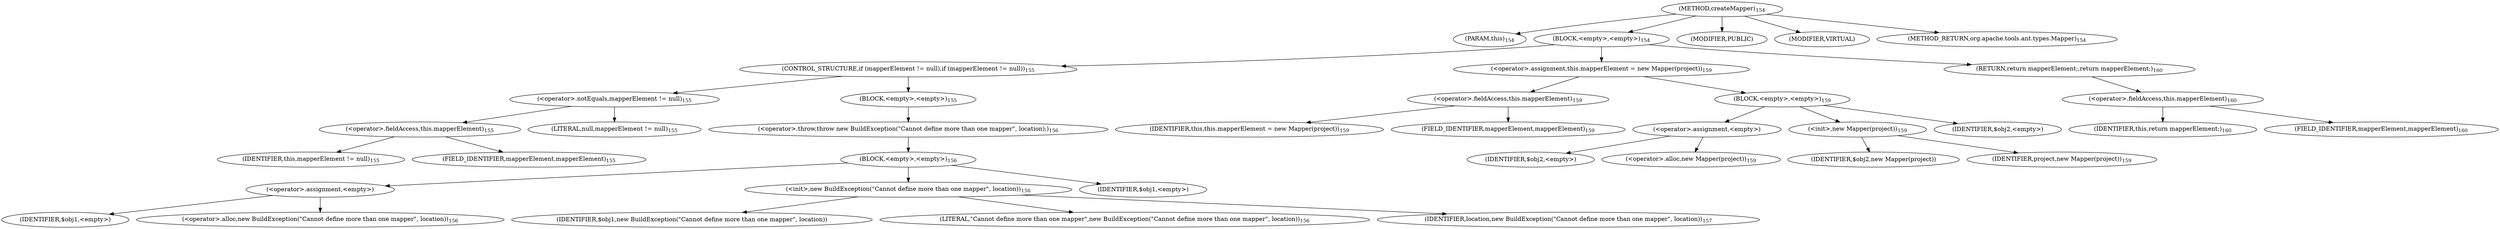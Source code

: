 digraph "createMapper" {  
"122" [label = <(METHOD,createMapper)<SUB>154</SUB>> ]
"123" [label = <(PARAM,this)<SUB>154</SUB>> ]
"124" [label = <(BLOCK,&lt;empty&gt;,&lt;empty&gt;)<SUB>154</SUB>> ]
"125" [label = <(CONTROL_STRUCTURE,if (mapperElement != null),if (mapperElement != null))<SUB>155</SUB>> ]
"126" [label = <(&lt;operator&gt;.notEquals,mapperElement != null)<SUB>155</SUB>> ]
"127" [label = <(&lt;operator&gt;.fieldAccess,this.mapperElement)<SUB>155</SUB>> ]
"128" [label = <(IDENTIFIER,this,mapperElement != null)<SUB>155</SUB>> ]
"129" [label = <(FIELD_IDENTIFIER,mapperElement,mapperElement)<SUB>155</SUB>> ]
"130" [label = <(LITERAL,null,mapperElement != null)<SUB>155</SUB>> ]
"131" [label = <(BLOCK,&lt;empty&gt;,&lt;empty&gt;)<SUB>155</SUB>> ]
"132" [label = <(&lt;operator&gt;.throw,throw new BuildException(&quot;Cannot define more than one mapper&quot;, location);)<SUB>156</SUB>> ]
"133" [label = <(BLOCK,&lt;empty&gt;,&lt;empty&gt;)<SUB>156</SUB>> ]
"134" [label = <(&lt;operator&gt;.assignment,&lt;empty&gt;)> ]
"135" [label = <(IDENTIFIER,$obj1,&lt;empty&gt;)> ]
"136" [label = <(&lt;operator&gt;.alloc,new BuildException(&quot;Cannot define more than one mapper&quot;, location))<SUB>156</SUB>> ]
"137" [label = <(&lt;init&gt;,new BuildException(&quot;Cannot define more than one mapper&quot;, location))<SUB>156</SUB>> ]
"138" [label = <(IDENTIFIER,$obj1,new BuildException(&quot;Cannot define more than one mapper&quot;, location))> ]
"139" [label = <(LITERAL,&quot;Cannot define more than one mapper&quot;,new BuildException(&quot;Cannot define more than one mapper&quot;, location))<SUB>156</SUB>> ]
"140" [label = <(IDENTIFIER,location,new BuildException(&quot;Cannot define more than one mapper&quot;, location))<SUB>157</SUB>> ]
"141" [label = <(IDENTIFIER,$obj1,&lt;empty&gt;)> ]
"142" [label = <(&lt;operator&gt;.assignment,this.mapperElement = new Mapper(project))<SUB>159</SUB>> ]
"143" [label = <(&lt;operator&gt;.fieldAccess,this.mapperElement)<SUB>159</SUB>> ]
"144" [label = <(IDENTIFIER,this,this.mapperElement = new Mapper(project))<SUB>159</SUB>> ]
"145" [label = <(FIELD_IDENTIFIER,mapperElement,mapperElement)<SUB>159</SUB>> ]
"146" [label = <(BLOCK,&lt;empty&gt;,&lt;empty&gt;)<SUB>159</SUB>> ]
"147" [label = <(&lt;operator&gt;.assignment,&lt;empty&gt;)> ]
"148" [label = <(IDENTIFIER,$obj2,&lt;empty&gt;)> ]
"149" [label = <(&lt;operator&gt;.alloc,new Mapper(project))<SUB>159</SUB>> ]
"150" [label = <(&lt;init&gt;,new Mapper(project))<SUB>159</SUB>> ]
"151" [label = <(IDENTIFIER,$obj2,new Mapper(project))> ]
"152" [label = <(IDENTIFIER,project,new Mapper(project))<SUB>159</SUB>> ]
"153" [label = <(IDENTIFIER,$obj2,&lt;empty&gt;)> ]
"154" [label = <(RETURN,return mapperElement;,return mapperElement;)<SUB>160</SUB>> ]
"155" [label = <(&lt;operator&gt;.fieldAccess,this.mapperElement)<SUB>160</SUB>> ]
"156" [label = <(IDENTIFIER,this,return mapperElement;)<SUB>160</SUB>> ]
"157" [label = <(FIELD_IDENTIFIER,mapperElement,mapperElement)<SUB>160</SUB>> ]
"158" [label = <(MODIFIER,PUBLIC)> ]
"159" [label = <(MODIFIER,VIRTUAL)> ]
"160" [label = <(METHOD_RETURN,org.apache.tools.ant.types.Mapper)<SUB>154</SUB>> ]
  "122" -> "123" 
  "122" -> "124" 
  "122" -> "158" 
  "122" -> "159" 
  "122" -> "160" 
  "124" -> "125" 
  "124" -> "142" 
  "124" -> "154" 
  "125" -> "126" 
  "125" -> "131" 
  "126" -> "127" 
  "126" -> "130" 
  "127" -> "128" 
  "127" -> "129" 
  "131" -> "132" 
  "132" -> "133" 
  "133" -> "134" 
  "133" -> "137" 
  "133" -> "141" 
  "134" -> "135" 
  "134" -> "136" 
  "137" -> "138" 
  "137" -> "139" 
  "137" -> "140" 
  "142" -> "143" 
  "142" -> "146" 
  "143" -> "144" 
  "143" -> "145" 
  "146" -> "147" 
  "146" -> "150" 
  "146" -> "153" 
  "147" -> "148" 
  "147" -> "149" 
  "150" -> "151" 
  "150" -> "152" 
  "154" -> "155" 
  "155" -> "156" 
  "155" -> "157" 
}
